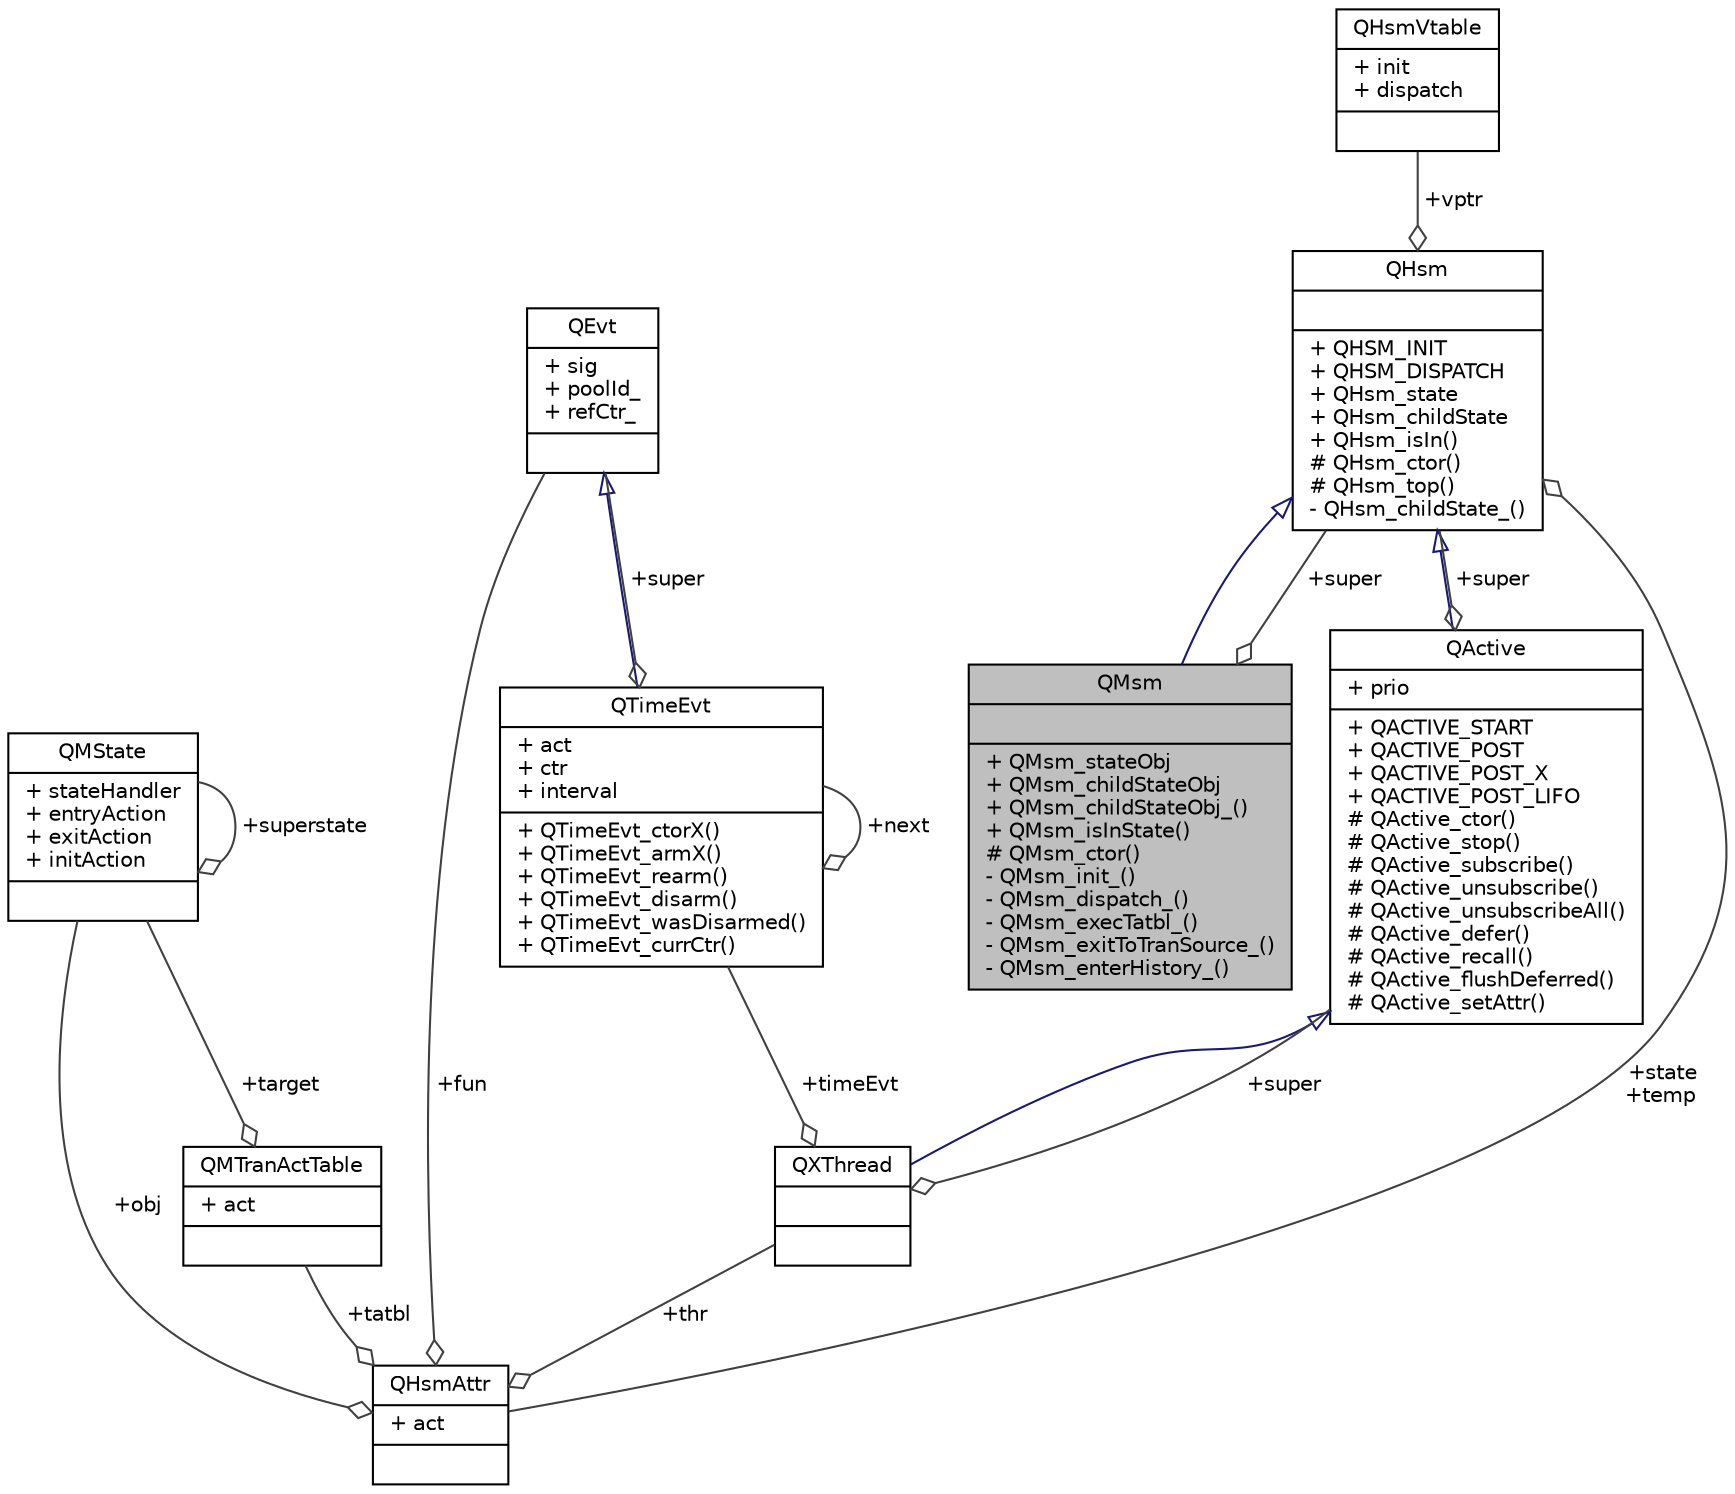 digraph "QMsm"
{
 // LATEX_PDF_SIZE
  edge [fontname="Helvetica",fontsize="10",labelfontname="Helvetica",labelfontsize="10"];
  node [fontname="Helvetica",fontsize="10",shape=record];
  Node1 [label="{QMsm\n||+ QMsm_stateObj\l+ QMsm_childStateObj\l+ QMsm_childStateObj_()\l+ QMsm_isInState()\l# QMsm_ctor()\l- QMsm_init_()\l- QMsm_dispatch_()\l- QMsm_execTatbl_()\l- QMsm_exitToTranSource_()\l- QMsm_enterHistory_()\l}",height=0.2,width=0.4,color="black", fillcolor="grey75", style="filled", fontcolor="black",tooltip="QM State Machine implementation strategy."];
  Node2 -> Node1 [dir="back",color="midnightblue",fontsize="10",style="solid",arrowtail="onormal",fontname="Helvetica"];
  Node2 [label="{QHsm\n||+ QHSM_INIT\l+ QHSM_DISPATCH\l+ QHsm_state\l+ QHsm_childState\l+ QHsm_isIn()\l# QHsm_ctor()\l# QHsm_top()\l- QHsm_childState_()\l}",height=0.2,width=0.4,color="black", fillcolor="white", style="filled",URL="$struct_q_hsm.html",tooltip="Hierarchical State Machine class."];
  Node3 -> Node2 [color="grey25",fontsize="10",style="solid",label=" +state\n+temp" ,arrowhead="odiamond",fontname="Helvetica"];
  Node3 [label="{QHsmAttr\n|+ act\l|}",height=0.2,width=0.4,color="black", fillcolor="white", style="filled",URL="$qep_8h.html#union_q_hsm_attr",tooltip="Attribute of for the QHsm class (Hierarchical State Machine)."];
  Node4 -> Node3 [color="grey25",fontsize="10",style="solid",label=" +obj" ,arrowhead="odiamond",fontname="Helvetica"];
  Node4 [label="{QMState\n|+ stateHandler\l+ entryAction\l+ exitAction\l+ initAction\l|}",height=0.2,width=0.4,color="black", fillcolor="white", style="filled",URL="$qep_8h.html#struct_q_m_state",tooltip="State object for the QMsm class (QM State Machine)."];
  Node4 -> Node4 [color="grey25",fontsize="10",style="solid",label=" +superstate" ,arrowhead="odiamond",fontname="Helvetica"];
  Node5 -> Node3 [color="grey25",fontsize="10",style="solid",label=" +fun" ,arrowhead="odiamond",fontname="Helvetica"];
  Node5 [label="{QEvt\n|+ sig\l+ poolId_\l+ refCtr_\l|}",height=0.2,width=0.4,color="black", fillcolor="white", style="filled",URL="$struct_q_evt.html",tooltip="Event class."];
  Node6 -> Node3 [color="grey25",fontsize="10",style="solid",label=" +thr" ,arrowhead="odiamond",fontname="Helvetica"];
  Node6 [label="{QXThread\n||}",height=0.2,width=0.4,color="black", fillcolor="white", style="filled",URL="$struct_q_x_thread.html",tooltip="eXtended (blocking) thread of the QXK preemptive kernel"];
  Node7 -> Node6 [dir="back",color="midnightblue",fontsize="10",style="solid",arrowtail="onormal",fontname="Helvetica"];
  Node7 [label="{QActive\n|+ prio\l|+ QACTIVE_START\l+ QACTIVE_POST\l+ QACTIVE_POST_X\l+ QACTIVE_POST_LIFO\l# QActive_ctor()\l# QActive_stop()\l# QActive_subscribe()\l# QActive_unsubscribe()\l# QActive_unsubscribeAll()\l# QActive_defer()\l# QActive_recall()\l# QActive_flushDeferred()\l# QActive_setAttr()\l}",height=0.2,width=0.4,color="black", fillcolor="white", style="filled",URL="$struct_q_active.html",tooltip="Active Object base class (based on QHsm implementation)"];
  Node2 -> Node7 [dir="back",color="midnightblue",fontsize="10",style="solid",arrowtail="onormal",fontname="Helvetica"];
  Node2 -> Node7 [color="grey25",fontsize="10",style="solid",label=" +super" ,arrowhead="odiamond",fontname="Helvetica"];
  Node8 -> Node6 [color="grey25",fontsize="10",style="solid",label=" +timeEvt" ,arrowhead="odiamond",fontname="Helvetica"];
  Node8 [label="{QTimeEvt\n|+ act\l+ ctr\l+ interval\l|+ QTimeEvt_ctorX()\l+ QTimeEvt_armX()\l+ QTimeEvt_rearm()\l+ QTimeEvt_disarm()\l+ QTimeEvt_wasDisarmed()\l+ QTimeEvt_currCtr()\l}",height=0.2,width=0.4,color="black", fillcolor="white", style="filled",URL="$struct_q_time_evt.html",tooltip="Time Event class."];
  Node5 -> Node8 [dir="back",color="midnightblue",fontsize="10",style="solid",arrowtail="onormal",fontname="Helvetica"];
  Node5 -> Node8 [color="grey25",fontsize="10",style="solid",label=" +super" ,arrowhead="odiamond",fontname="Helvetica"];
  Node8 -> Node8 [color="grey25",fontsize="10",style="solid",label=" +next" ,arrowhead="odiamond",fontname="Helvetica"];
  Node7 -> Node6 [color="grey25",fontsize="10",style="solid",label=" +super" ,arrowhead="odiamond",fontname="Helvetica"];
  Node9 -> Node3 [color="grey25",fontsize="10",style="solid",label=" +tatbl" ,arrowhead="odiamond",fontname="Helvetica"];
  Node9 [label="{QMTranActTable\n|+ act\l|}",height=0.2,width=0.4,color="black", fillcolor="white", style="filled",URL="$qep_8h.html#struct_q_m_tran_act_table",tooltip="Transition-Action Table for the Meta State Machine."];
  Node4 -> Node9 [color="grey25",fontsize="10",style="solid",label=" +target" ,arrowhead="odiamond",fontname="Helvetica"];
  Node10 -> Node2 [color="grey25",fontsize="10",style="solid",label=" +vptr" ,arrowhead="odiamond",fontname="Helvetica"];
  Node10 [label="{QHsmVtable\n|+ init\l+ dispatch\l|}",height=0.2,width=0.4,color="black", fillcolor="white", style="filled",URL="$struct_q_hsm_vtable.html",tooltip="Virtual table for the QHsm class."];
  Node2 -> Node1 [color="grey25",fontsize="10",style="solid",label=" +super" ,arrowhead="odiamond",fontname="Helvetica"];
}
